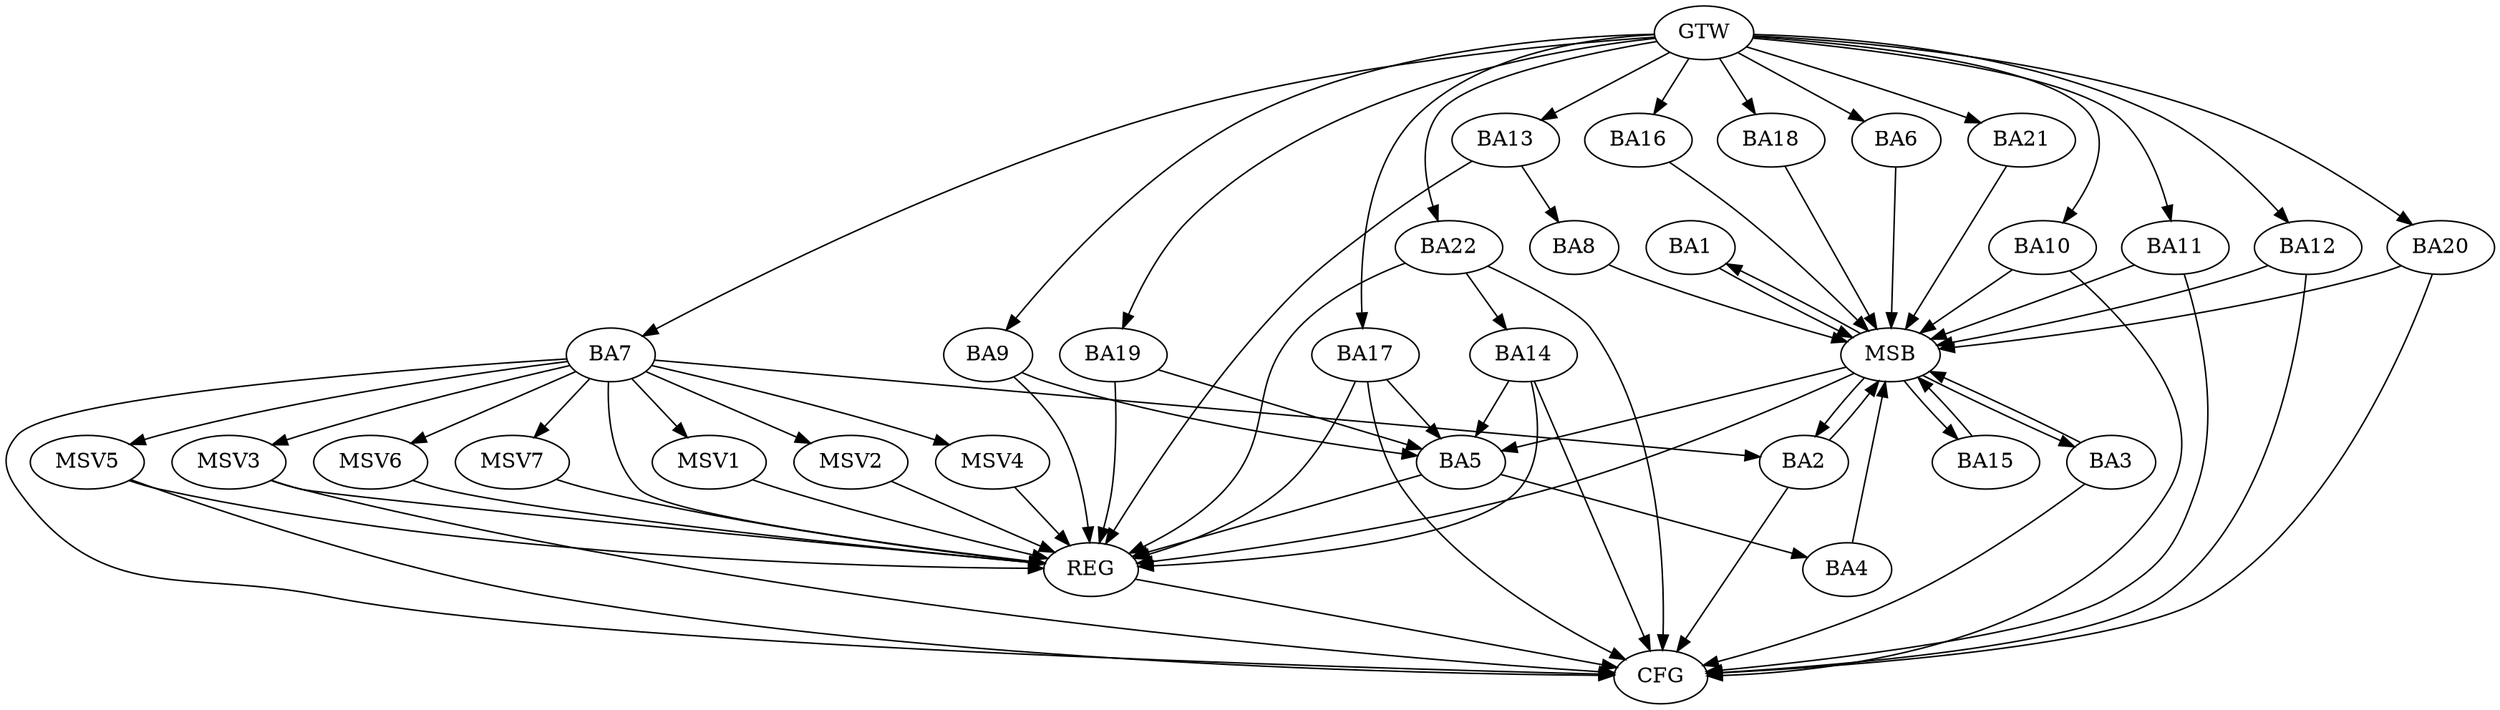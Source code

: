 strict digraph G {
  BA1 [ label="BA1" ];
  BA2 [ label="BA2" ];
  BA3 [ label="BA3" ];
  BA4 [ label="BA4" ];
  BA5 [ label="BA5" ];
  BA6 [ label="BA6" ];
  BA7 [ label="BA7" ];
  BA8 [ label="BA8" ];
  BA9 [ label="BA9" ];
  BA10 [ label="BA10" ];
  BA11 [ label="BA11" ];
  BA12 [ label="BA12" ];
  BA13 [ label="BA13" ];
  BA14 [ label="BA14" ];
  BA15 [ label="BA15" ];
  BA16 [ label="BA16" ];
  BA17 [ label="BA17" ];
  BA18 [ label="BA18" ];
  BA19 [ label="BA19" ];
  BA20 [ label="BA20" ];
  BA21 [ label="BA21" ];
  BA22 [ label="BA22" ];
  GTW [ label="GTW" ];
  REG [ label="REG" ];
  MSB [ label="MSB" ];
  CFG [ label="CFG" ];
  MSV1 [ label="MSV1" ];
  MSV2 [ label="MSV2" ];
  MSV3 [ label="MSV3" ];
  MSV4 [ label="MSV4" ];
  MSV5 [ label="MSV5" ];
  MSV6 [ label="MSV6" ];
  MSV7 [ label="MSV7" ];
  BA5 -> BA4;
  BA7 -> BA2;
  BA9 -> BA5;
  BA13 -> BA8;
  BA14 -> BA5;
  BA17 -> BA5;
  BA19 -> BA5;
  BA22 -> BA14;
  GTW -> BA6;
  GTW -> BA7;
  GTW -> BA9;
  GTW -> BA10;
  GTW -> BA11;
  GTW -> BA12;
  GTW -> BA13;
  GTW -> BA16;
  GTW -> BA17;
  GTW -> BA18;
  GTW -> BA19;
  GTW -> BA20;
  GTW -> BA21;
  GTW -> BA22;
  BA5 -> REG;
  BA7 -> REG;
  BA9 -> REG;
  BA13 -> REG;
  BA14 -> REG;
  BA17 -> REG;
  BA19 -> REG;
  BA22 -> REG;
  BA1 -> MSB;
  MSB -> BA2;
  MSB -> REG;
  BA2 -> MSB;
  MSB -> BA1;
  BA3 -> MSB;
  BA4 -> MSB;
  BA6 -> MSB;
  MSB -> BA5;
  BA8 -> MSB;
  BA10 -> MSB;
  BA11 -> MSB;
  BA12 -> MSB;
  BA15 -> MSB;
  BA16 -> MSB;
  MSB -> BA3;
  BA18 -> MSB;
  BA20 -> MSB;
  MSB -> BA15;
  BA21 -> MSB;
  BA2 -> CFG;
  BA22 -> CFG;
  BA7 -> CFG;
  BA12 -> CFG;
  BA17 -> CFG;
  BA20 -> CFG;
  BA11 -> CFG;
  BA3 -> CFG;
  BA14 -> CFG;
  BA10 -> CFG;
  REG -> CFG;
  BA7 -> MSV1;
  MSV1 -> REG;
  BA7 -> MSV2;
  MSV2 -> REG;
  BA7 -> MSV3;
  BA7 -> MSV4;
  MSV3 -> REG;
  MSV3 -> CFG;
  MSV4 -> REG;
  BA7 -> MSV5;
  MSV5 -> REG;
  MSV5 -> CFG;
  BA7 -> MSV6;
  BA7 -> MSV7;
  MSV6 -> REG;
  MSV7 -> REG;
}
